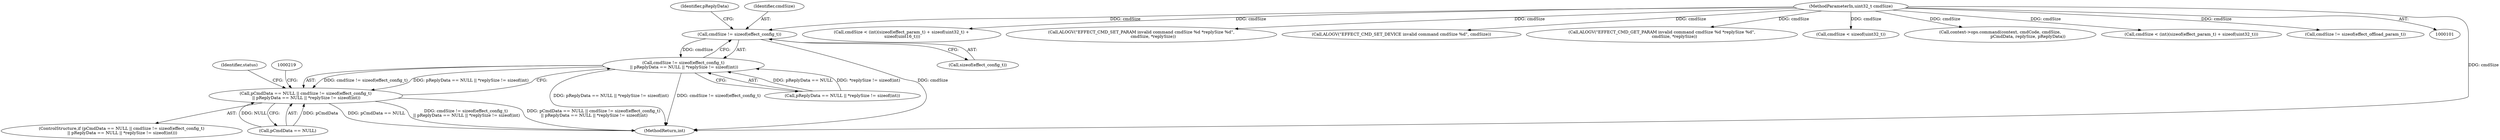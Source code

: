 digraph "0_Android_073a80800f341325932c66818ce4302b312909a4@API" {
"1000197" [label="(Call,cmdSize != sizeof(effect_config_t))"];
"1000104" [label="(MethodParameterIn,uint32_t cmdSize)"];
"1000196" [label="(Call,cmdSize != sizeof(effect_config_t)\n || pReplyData == NULL || *replySize != sizeof(int))"];
"1000192" [label="(Call,pCmdData == NULL || cmdSize != sizeof(effect_config_t)\n || pReplyData == NULL || *replySize != sizeof(int))"];
"1000104" [label="(MethodParameterIn,uint32_t cmdSize)"];
"1000483" [label="(Call,cmdSize < (int)(sizeof(effect_param_t) + sizeof(uint32_t) +\n sizeof(uint16_t)))"];
"1000509" [label="(Call,ALOGV(\"EFFECT_CMD_SET_PARAM invalid command cmdSize %d *replySize %d\",\n                  cmdSize, *replySize))"];
"1000203" [label="(Identifier,pReplyData)"];
"1000563" [label="(Call,ALOGV(\"EFFECT_CMD_SET_DEVICE invalid command cmdSize %d\", cmdSize))"];
"1000426" [label="(Call,ALOGV(\"EFFECT_CMD_GET_PARAM invalid command cmdSize %d *replySize %d\",\n                   cmdSize, *replySize))"];
"1000192" [label="(Call,pCmdData == NULL || cmdSize != sizeof(effect_config_t)\n || pReplyData == NULL || *replySize != sizeof(int))"];
"1000212" [label="(Identifier,status)"];
"1000201" [label="(Call,pReplyData == NULL || *replySize != sizeof(int))"];
"1000197" [label="(Call,cmdSize != sizeof(effect_config_t))"];
"1000196" [label="(Call,cmdSize != sizeof(effect_config_t)\n || pReplyData == NULL || *replySize != sizeof(int))"];
"1000199" [label="(Call,sizeof(effect_config_t))"];
"1000554" [label="(Call,cmdSize < sizeof(uint32_t))"];
"1000198" [label="(Identifier,cmdSize)"];
"1000191" [label="(ControlStructure,if (pCmdData == NULL || cmdSize != sizeof(effect_config_t)\n || pReplyData == NULL || *replySize != sizeof(int)))"];
"1000701" [label="(Call,context->ops.command(context, cmdCode, cmdSize,\n                                          pCmdData, replySize, pReplyData))"];
"1000383" [label="(Call,cmdSize < (int)(sizeof(effect_param_t) + sizeof(uint32_t)))"];
"1000591" [label="(Call,cmdSize != sizeof(effect_offload_param_t))"];
"1000193" [label="(Call,pCmdData == NULL)"];
"1000725" [label="(MethodReturn,int)"];
"1000197" -> "1000196"  [label="AST: "];
"1000197" -> "1000199"  [label="CFG: "];
"1000198" -> "1000197"  [label="AST: "];
"1000199" -> "1000197"  [label="AST: "];
"1000203" -> "1000197"  [label="CFG: "];
"1000196" -> "1000197"  [label="CFG: "];
"1000197" -> "1000725"  [label="DDG: cmdSize"];
"1000197" -> "1000196"  [label="DDG: cmdSize"];
"1000104" -> "1000197"  [label="DDG: cmdSize"];
"1000104" -> "1000101"  [label="AST: "];
"1000104" -> "1000725"  [label="DDG: cmdSize"];
"1000104" -> "1000383"  [label="DDG: cmdSize"];
"1000104" -> "1000426"  [label="DDG: cmdSize"];
"1000104" -> "1000483"  [label="DDG: cmdSize"];
"1000104" -> "1000509"  [label="DDG: cmdSize"];
"1000104" -> "1000554"  [label="DDG: cmdSize"];
"1000104" -> "1000563"  [label="DDG: cmdSize"];
"1000104" -> "1000591"  [label="DDG: cmdSize"];
"1000104" -> "1000701"  [label="DDG: cmdSize"];
"1000196" -> "1000192"  [label="AST: "];
"1000196" -> "1000201"  [label="CFG: "];
"1000201" -> "1000196"  [label="AST: "];
"1000192" -> "1000196"  [label="CFG: "];
"1000196" -> "1000725"  [label="DDG: pReplyData == NULL || *replySize != sizeof(int)"];
"1000196" -> "1000725"  [label="DDG: cmdSize != sizeof(effect_config_t)"];
"1000196" -> "1000192"  [label="DDG: cmdSize != sizeof(effect_config_t)"];
"1000196" -> "1000192"  [label="DDG: pReplyData == NULL || *replySize != sizeof(int)"];
"1000201" -> "1000196"  [label="DDG: pReplyData == NULL"];
"1000201" -> "1000196"  [label="DDG: *replySize != sizeof(int)"];
"1000192" -> "1000191"  [label="AST: "];
"1000192" -> "1000193"  [label="CFG: "];
"1000193" -> "1000192"  [label="AST: "];
"1000212" -> "1000192"  [label="CFG: "];
"1000219" -> "1000192"  [label="CFG: "];
"1000192" -> "1000725"  [label="DDG: pCmdData == NULL"];
"1000192" -> "1000725"  [label="DDG: cmdSize != sizeof(effect_config_t)\n || pReplyData == NULL || *replySize != sizeof(int)"];
"1000192" -> "1000725"  [label="DDG: pCmdData == NULL || cmdSize != sizeof(effect_config_t)\n || pReplyData == NULL || *replySize != sizeof(int)"];
"1000193" -> "1000192"  [label="DDG: pCmdData"];
"1000193" -> "1000192"  [label="DDG: NULL"];
}
